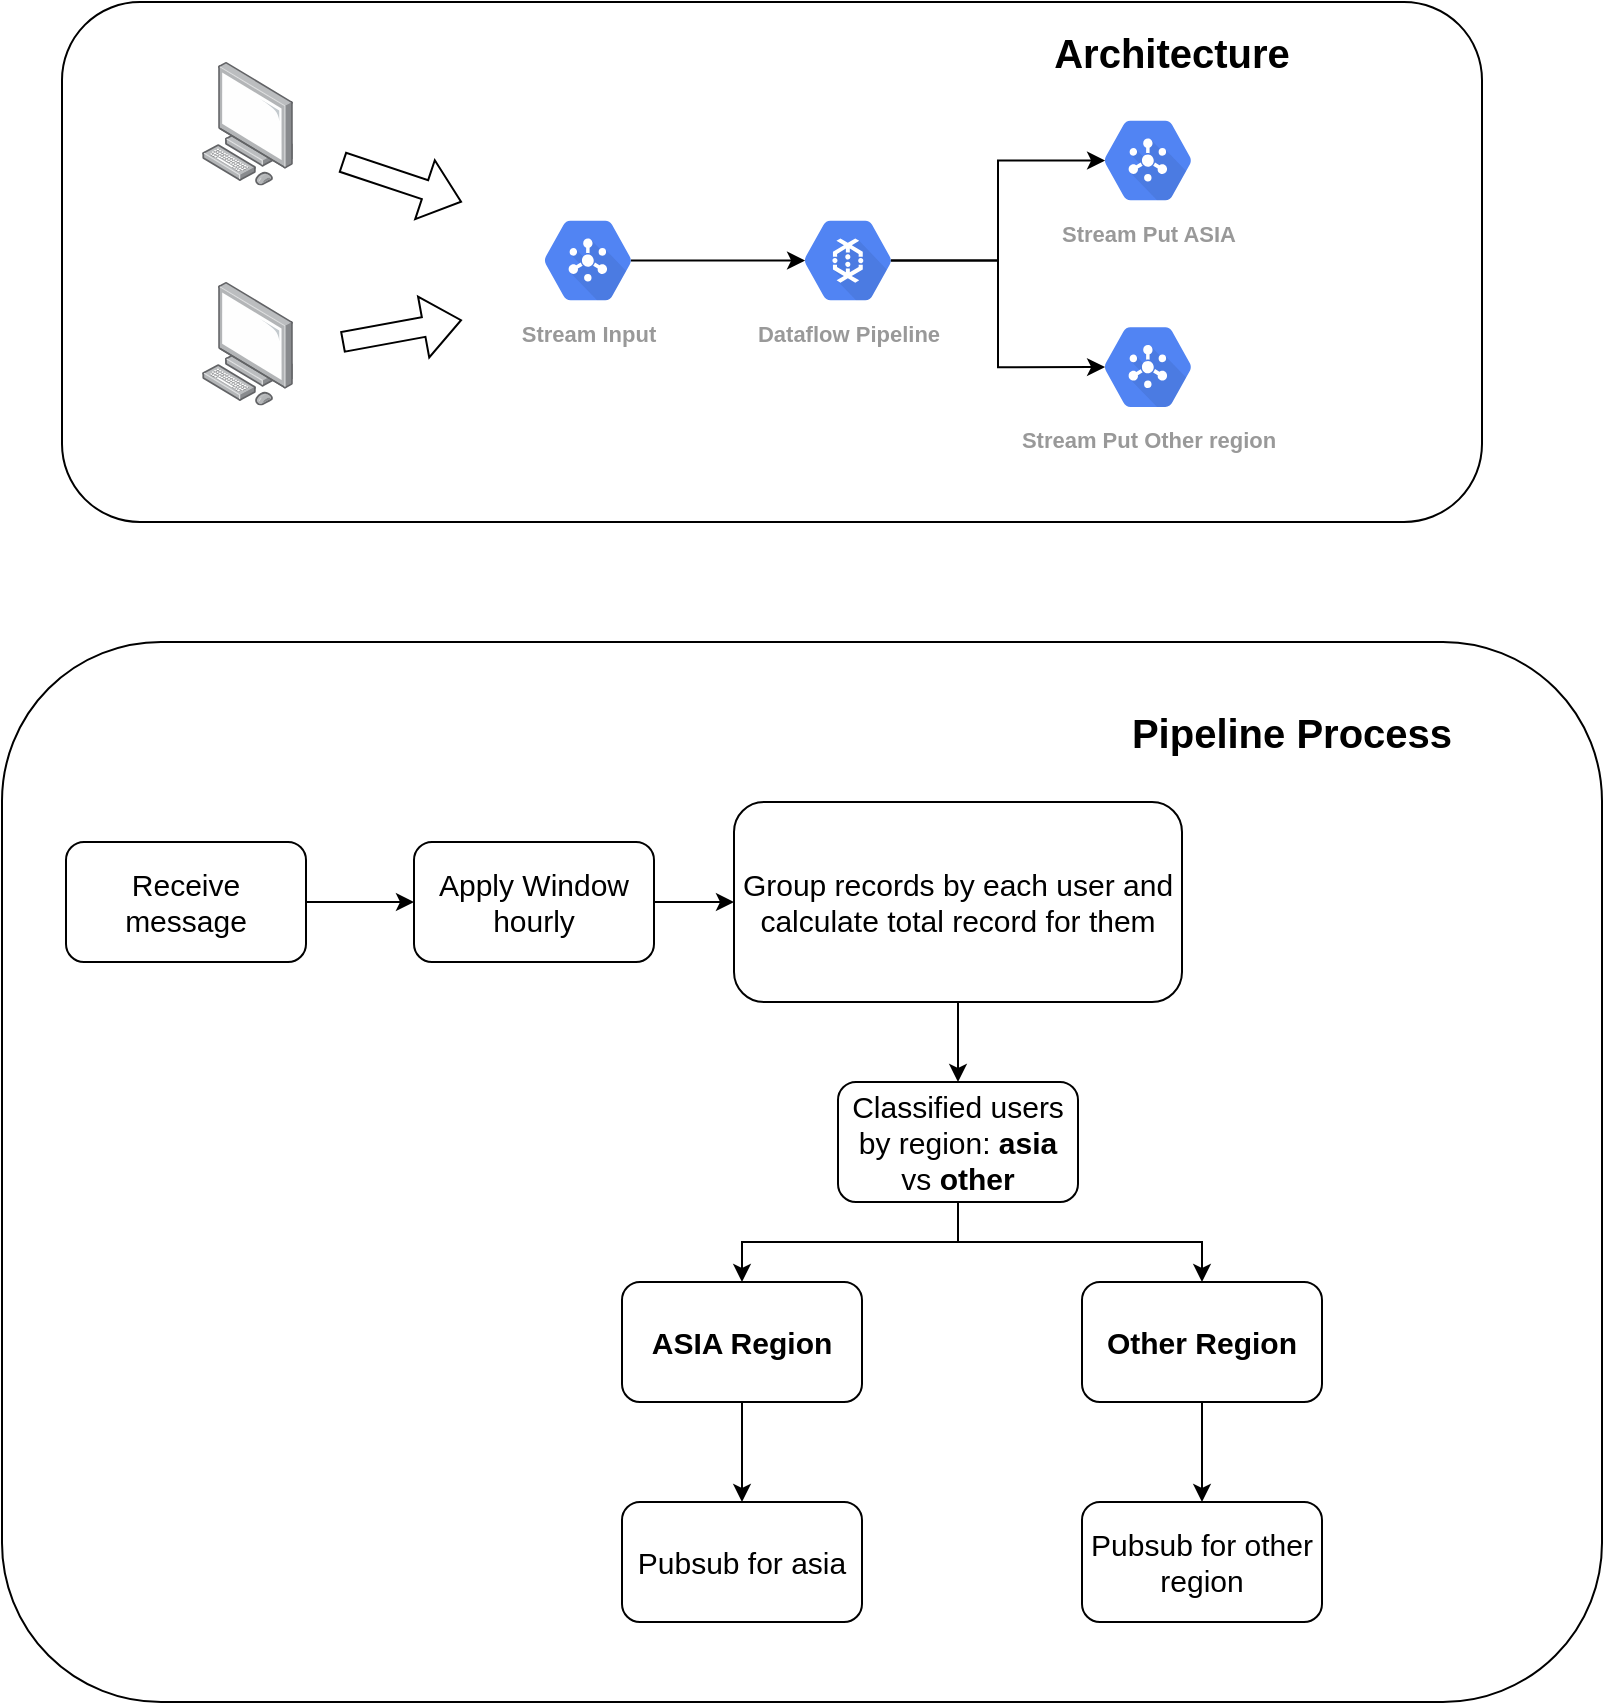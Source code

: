 <mxfile version="17.4.3" type="device"><diagram id="YlIozm-wvly3jpUizz2U" name="Page-1"><mxGraphModel dx="1261" dy="819" grid="1" gridSize="10" guides="1" tooltips="1" connect="1" arrows="1" fold="1" page="1" pageScale="1" pageWidth="1169" pageHeight="1654" math="0" shadow="0"><root><mxCell id="0"/><mxCell id="1" parent="0"/><mxCell id="eW4oCuGVAxezWRNnn2v--37" value="" style="group" vertex="1" connectable="0" parent="1"><mxGeometry x="170" y="360" width="800" height="530" as="geometry"/></mxCell><mxCell id="eW4oCuGVAxezWRNnn2v--22" value="" style="rounded=1;whiteSpace=wrap;html=1;" vertex="1" parent="eW4oCuGVAxezWRNnn2v--37"><mxGeometry width="800" height="530" as="geometry"/></mxCell><mxCell id="eW4oCuGVAxezWRNnn2v--7" value="Apply Window hourly" style="rounded=1;whiteSpace=wrap;html=1;fontSize=15;" vertex="1" parent="eW4oCuGVAxezWRNnn2v--37"><mxGeometry x="206" y="100" width="120" height="60" as="geometry"/></mxCell><mxCell id="eW4oCuGVAxezWRNnn2v--11" style="edgeStyle=orthogonalEdgeStyle;rounded=0;orthogonalLoop=1;jettySize=auto;html=1;exitX=1;exitY=0.5;exitDx=0;exitDy=0;entryX=0;entryY=0.5;entryDx=0;entryDy=0;" edge="1" parent="eW4oCuGVAxezWRNnn2v--37" source="eW4oCuGVAxezWRNnn2v--8" target="eW4oCuGVAxezWRNnn2v--7"><mxGeometry relative="1" as="geometry"/></mxCell><mxCell id="eW4oCuGVAxezWRNnn2v--8" value="Receive message" style="rounded=1;whiteSpace=wrap;html=1;fontSize=15;" vertex="1" parent="eW4oCuGVAxezWRNnn2v--37"><mxGeometry x="32" y="100" width="120" height="60" as="geometry"/></mxCell><mxCell id="eW4oCuGVAxezWRNnn2v--9" value="&lt;font style=&quot;font-size: 15px&quot;&gt;Group records by each user and calculate total record for them&lt;/font&gt;" style="rounded=1;whiteSpace=wrap;html=1;" vertex="1" parent="eW4oCuGVAxezWRNnn2v--37"><mxGeometry x="366" y="80" width="224" height="100" as="geometry"/></mxCell><mxCell id="eW4oCuGVAxezWRNnn2v--10" value="" style="edgeStyle=orthogonalEdgeStyle;rounded=0;orthogonalLoop=1;jettySize=auto;html=1;" edge="1" parent="eW4oCuGVAxezWRNnn2v--37" source="eW4oCuGVAxezWRNnn2v--7" target="eW4oCuGVAxezWRNnn2v--9"><mxGeometry relative="1" as="geometry"/></mxCell><mxCell id="eW4oCuGVAxezWRNnn2v--12" value="Classified users by region: &lt;b style=&quot;font-size: 15px;&quot;&gt;asia&lt;/b&gt; vs &lt;b style=&quot;font-size: 15px;&quot;&gt;other&lt;/b&gt;" style="whiteSpace=wrap;html=1;rounded=1;fontSize=15;" vertex="1" parent="eW4oCuGVAxezWRNnn2v--37"><mxGeometry x="418" y="220" width="120" height="60" as="geometry"/></mxCell><mxCell id="eW4oCuGVAxezWRNnn2v--13" value="" style="edgeStyle=orthogonalEdgeStyle;rounded=0;orthogonalLoop=1;jettySize=auto;html=1;" edge="1" parent="eW4oCuGVAxezWRNnn2v--37" source="eW4oCuGVAxezWRNnn2v--9" target="eW4oCuGVAxezWRNnn2v--12"><mxGeometry relative="1" as="geometry"/></mxCell><mxCell id="eW4oCuGVAxezWRNnn2v--14" value="&lt;b style=&quot;font-size: 15px;&quot;&gt;ASIA Region&lt;/b&gt;" style="rounded=1;whiteSpace=wrap;html=1;fontSize=15;" vertex="1" parent="eW4oCuGVAxezWRNnn2v--37"><mxGeometry x="310" y="320" width="120" height="60" as="geometry"/></mxCell><mxCell id="eW4oCuGVAxezWRNnn2v--20" style="edgeStyle=orthogonalEdgeStyle;rounded=0;orthogonalLoop=1;jettySize=auto;html=1;exitX=0.5;exitY=1;exitDx=0;exitDy=0;entryX=0.5;entryY=0;entryDx=0;entryDy=0;" edge="1" parent="eW4oCuGVAxezWRNnn2v--37" source="eW4oCuGVAxezWRNnn2v--12" target="eW4oCuGVAxezWRNnn2v--14"><mxGeometry relative="1" as="geometry"/></mxCell><mxCell id="eW4oCuGVAxezWRNnn2v--15" value="&lt;b style=&quot;font-size: 15px;&quot;&gt;Other Region&lt;/b&gt;" style="rounded=1;whiteSpace=wrap;html=1;fontSize=15;" vertex="1" parent="eW4oCuGVAxezWRNnn2v--37"><mxGeometry x="540" y="320" width="120" height="60" as="geometry"/></mxCell><mxCell id="eW4oCuGVAxezWRNnn2v--21" style="edgeStyle=orthogonalEdgeStyle;rounded=0;orthogonalLoop=1;jettySize=auto;html=1;exitX=0.5;exitY=1;exitDx=0;exitDy=0;entryX=0.5;entryY=0;entryDx=0;entryDy=0;" edge="1" parent="eW4oCuGVAxezWRNnn2v--37" source="eW4oCuGVAxezWRNnn2v--12" target="eW4oCuGVAxezWRNnn2v--15"><mxGeometry relative="1" as="geometry"/></mxCell><mxCell id="eW4oCuGVAxezWRNnn2v--16" value="Pubsub for asia" style="whiteSpace=wrap;html=1;rounded=1;fontSize=15;" vertex="1" parent="eW4oCuGVAxezWRNnn2v--37"><mxGeometry x="310" y="430" width="120" height="60" as="geometry"/></mxCell><mxCell id="eW4oCuGVAxezWRNnn2v--17" value="" style="edgeStyle=orthogonalEdgeStyle;rounded=0;orthogonalLoop=1;jettySize=auto;html=1;" edge="1" parent="eW4oCuGVAxezWRNnn2v--37" source="eW4oCuGVAxezWRNnn2v--14" target="eW4oCuGVAxezWRNnn2v--16"><mxGeometry relative="1" as="geometry"/></mxCell><mxCell id="eW4oCuGVAxezWRNnn2v--18" value="Pubsub for other region" style="whiteSpace=wrap;html=1;rounded=1;fontSize=15;" vertex="1" parent="eW4oCuGVAxezWRNnn2v--37"><mxGeometry x="540" y="430" width="120" height="60" as="geometry"/></mxCell><mxCell id="eW4oCuGVAxezWRNnn2v--19" value="" style="edgeStyle=orthogonalEdgeStyle;rounded=0;orthogonalLoop=1;jettySize=auto;html=1;" edge="1" parent="eW4oCuGVAxezWRNnn2v--37" source="eW4oCuGVAxezWRNnn2v--15" target="eW4oCuGVAxezWRNnn2v--18"><mxGeometry relative="1" as="geometry"/></mxCell><mxCell id="eW4oCuGVAxezWRNnn2v--23" value="&lt;b&gt;&lt;font style=&quot;font-size: 20px&quot;&gt;Pipeline Process&lt;/font&gt;&lt;/b&gt;" style="text;html=1;strokeColor=none;fillColor=none;align=center;verticalAlign=middle;whiteSpace=wrap;rounded=0;" vertex="1" parent="eW4oCuGVAxezWRNnn2v--37"><mxGeometry x="560" y="30" width="170" height="30" as="geometry"/></mxCell><mxCell id="eW4oCuGVAxezWRNnn2v--38" value="" style="group" vertex="1" connectable="0" parent="1"><mxGeometry x="200" y="40" width="710" height="260" as="geometry"/></mxCell><mxCell id="eW4oCuGVAxezWRNnn2v--35" value="" style="rounded=1;whiteSpace=wrap;html=1;fontSize=15;" vertex="1" parent="eW4oCuGVAxezWRNnn2v--38"><mxGeometry width="710" height="260" as="geometry"/></mxCell><mxCell id="eW4oCuGVAxezWRNnn2v--1" value="" style="points=[];aspect=fixed;html=1;align=center;shadow=0;dashed=0;image;image=img/lib/allied_telesis/computer_and_terminals/Personal_Computer.svg;" vertex="1" parent="eW4oCuGVAxezWRNnn2v--38"><mxGeometry x="70" y="30" width="45.6" height="61.8" as="geometry"/></mxCell><mxCell id="eW4oCuGVAxezWRNnn2v--3" value="" style="points=[];aspect=fixed;html=1;align=center;shadow=0;dashed=0;image;image=img/lib/allied_telesis/computer_and_terminals/Personal_Computer.svg;" vertex="1" parent="eW4oCuGVAxezWRNnn2v--38"><mxGeometry x="70" y="140" width="45.6" height="61.8" as="geometry"/></mxCell><mxCell id="eW4oCuGVAxezWRNnn2v--4" value="Stream Input" style="sketch=0;html=1;fillColor=#5184F3;strokeColor=none;verticalAlign=top;labelPosition=center;verticalLabelPosition=bottom;align=center;spacingTop=-6;fontSize=11;fontStyle=1;fontColor=#999999;shape=mxgraph.gcp2.hexIcon;prIcon=cloud_pubsub" vertex="1" parent="eW4oCuGVAxezWRNnn2v--38"><mxGeometry x="230" y="100" width="66" height="58.5" as="geometry"/></mxCell><mxCell id="eW4oCuGVAxezWRNnn2v--5" value="Dataflow Pipeline" style="sketch=0;html=1;fillColor=#5184F3;strokeColor=none;verticalAlign=top;labelPosition=center;verticalLabelPosition=bottom;align=center;spacingTop=-6;fontSize=11;fontStyle=1;fontColor=#999999;shape=mxgraph.gcp2.hexIcon;prIcon=cloud_dataflow" vertex="1" parent="eW4oCuGVAxezWRNnn2v--38"><mxGeometry x="360" y="100" width="66" height="58.5" as="geometry"/></mxCell><mxCell id="eW4oCuGVAxezWRNnn2v--32" style="edgeStyle=orthogonalEdgeStyle;rounded=0;orthogonalLoop=1;jettySize=auto;html=1;exitX=0.825;exitY=0.5;exitDx=0;exitDy=0;exitPerimeter=0;entryX=0.175;entryY=0.5;entryDx=0;entryDy=0;entryPerimeter=0;fontSize=15;" edge="1" parent="eW4oCuGVAxezWRNnn2v--38" source="eW4oCuGVAxezWRNnn2v--4" target="eW4oCuGVAxezWRNnn2v--5"><mxGeometry relative="1" as="geometry"/></mxCell><mxCell id="eW4oCuGVAxezWRNnn2v--6" value="Stream Put ASIA" style="sketch=0;html=1;fillColor=#5184F3;strokeColor=none;verticalAlign=top;labelPosition=center;verticalLabelPosition=bottom;align=center;spacingTop=-6;fontSize=11;fontStyle=1;fontColor=#999999;shape=mxgraph.gcp2.hexIcon;prIcon=cloud_pubsub" vertex="1" parent="eW4oCuGVAxezWRNnn2v--38"><mxGeometry x="510" y="50" width="66" height="58.5" as="geometry"/></mxCell><mxCell id="eW4oCuGVAxezWRNnn2v--33" style="edgeStyle=orthogonalEdgeStyle;rounded=0;orthogonalLoop=1;jettySize=auto;html=1;exitX=0.825;exitY=0.5;exitDx=0;exitDy=0;exitPerimeter=0;entryX=0.175;entryY=0.5;entryDx=0;entryDy=0;entryPerimeter=0;fontSize=15;" edge="1" parent="eW4oCuGVAxezWRNnn2v--38" source="eW4oCuGVAxezWRNnn2v--5" target="eW4oCuGVAxezWRNnn2v--6"><mxGeometry relative="1" as="geometry"/></mxCell><mxCell id="eW4oCuGVAxezWRNnn2v--25" value="" style="shape=flexArrow;endArrow=classic;html=1;rounded=0;fontSize=15;" edge="1" parent="eW4oCuGVAxezWRNnn2v--38"><mxGeometry width="50" height="50" relative="1" as="geometry"><mxPoint x="140" y="80" as="sourcePoint"/><mxPoint x="200" y="100" as="targetPoint"/></mxGeometry></mxCell><mxCell id="eW4oCuGVAxezWRNnn2v--28" value="" style="shape=flexArrow;endArrow=classic;html=1;rounded=0;fontSize=15;" edge="1" parent="eW4oCuGVAxezWRNnn2v--38"><mxGeometry width="50" height="50" relative="1" as="geometry"><mxPoint x="140" y="170" as="sourcePoint"/><mxPoint x="200" y="159" as="targetPoint"/></mxGeometry></mxCell><mxCell id="eW4oCuGVAxezWRNnn2v--31" value="Stream Put Other region&lt;br&gt;" style="sketch=0;html=1;fillColor=#5184F3;strokeColor=none;verticalAlign=top;labelPosition=center;verticalLabelPosition=bottom;align=center;spacingTop=-6;fontSize=11;fontStyle=1;fontColor=#999999;shape=mxgraph.gcp2.hexIcon;prIcon=cloud_pubsub" vertex="1" parent="eW4oCuGVAxezWRNnn2v--38"><mxGeometry x="510" y="153.3" width="66" height="58.5" as="geometry"/></mxCell><mxCell id="eW4oCuGVAxezWRNnn2v--34" style="edgeStyle=orthogonalEdgeStyle;rounded=0;orthogonalLoop=1;jettySize=auto;html=1;exitX=0.825;exitY=0.5;exitDx=0;exitDy=0;exitPerimeter=0;entryX=0.175;entryY=0.5;entryDx=0;entryDy=0;entryPerimeter=0;fontSize=15;" edge="1" parent="eW4oCuGVAxezWRNnn2v--38" source="eW4oCuGVAxezWRNnn2v--5" target="eW4oCuGVAxezWRNnn2v--31"><mxGeometry relative="1" as="geometry"/></mxCell><mxCell id="eW4oCuGVAxezWRNnn2v--36" value="&lt;span style=&quot;font-size: 20px&quot;&gt;&lt;b&gt;Architecture&lt;/b&gt;&lt;/span&gt;" style="text;html=1;strokeColor=none;fillColor=none;align=center;verticalAlign=middle;whiteSpace=wrap;rounded=0;" vertex="1" parent="eW4oCuGVAxezWRNnn2v--38"><mxGeometry x="470" y="10" width="170" height="30" as="geometry"/></mxCell></root></mxGraphModel></diagram></mxfile>